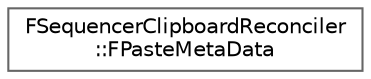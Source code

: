 digraph "Graphical Class Hierarchy"
{
 // INTERACTIVE_SVG=YES
 // LATEX_PDF_SIZE
  bgcolor="transparent";
  edge [fontname=Helvetica,fontsize=10,labelfontname=Helvetica,labelfontsize=10];
  node [fontname=Helvetica,fontsize=10,shape=box,height=0.2,width=0.4];
  rankdir="LR";
  Node0 [id="Node000000",label="FSequencerClipboardReconciler\l::FPasteMetaData",height=0.2,width=0.4,color="grey40", fillcolor="white", style="filled",URL="$de/dce/structFSequencerClipboardReconciler_1_1FPasteMetaData.html",tooltip="Structure expressing how a paste should be performed for a particular destination group."];
}
